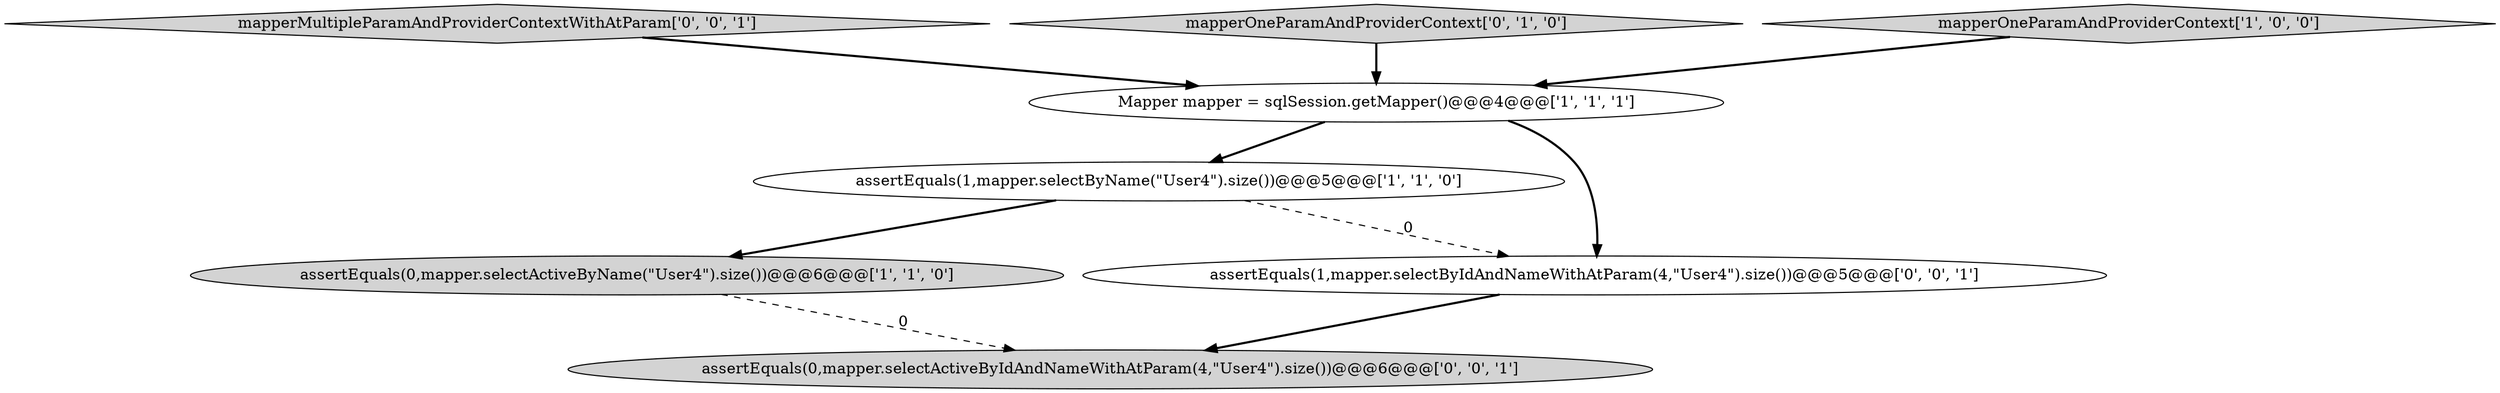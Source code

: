 digraph {
1 [style = filled, label = "Mapper mapper = sqlSession.getMapper()@@@4@@@['1', '1', '1']", fillcolor = white, shape = ellipse image = "AAA0AAABBB1BBB"];
5 [style = filled, label = "mapperMultipleParamAndProviderContextWithAtParam['0', '0', '1']", fillcolor = lightgray, shape = diamond image = "AAA0AAABBB3BBB"];
0 [style = filled, label = "assertEquals(1,mapper.selectByName(\"User4\").size())@@@5@@@['1', '1', '0']", fillcolor = white, shape = ellipse image = "AAA0AAABBB1BBB"];
4 [style = filled, label = "mapperOneParamAndProviderContext['0', '1', '0']", fillcolor = lightgray, shape = diamond image = "AAA0AAABBB2BBB"];
3 [style = filled, label = "mapperOneParamAndProviderContext['1', '0', '0']", fillcolor = lightgray, shape = diamond image = "AAA0AAABBB1BBB"];
6 [style = filled, label = "assertEquals(0,mapper.selectActiveByIdAndNameWithAtParam(4,\"User4\").size())@@@6@@@['0', '0', '1']", fillcolor = lightgray, shape = ellipse image = "AAA0AAABBB3BBB"];
2 [style = filled, label = "assertEquals(0,mapper.selectActiveByName(\"User4\").size())@@@6@@@['1', '1', '0']", fillcolor = lightgray, shape = ellipse image = "AAA0AAABBB1BBB"];
7 [style = filled, label = "assertEquals(1,mapper.selectByIdAndNameWithAtParam(4,\"User4\").size())@@@5@@@['0', '0', '1']", fillcolor = white, shape = ellipse image = "AAA0AAABBB3BBB"];
5->1 [style = bold, label=""];
4->1 [style = bold, label=""];
1->0 [style = bold, label=""];
3->1 [style = bold, label=""];
0->7 [style = dashed, label="0"];
1->7 [style = bold, label=""];
7->6 [style = bold, label=""];
0->2 [style = bold, label=""];
2->6 [style = dashed, label="0"];
}
